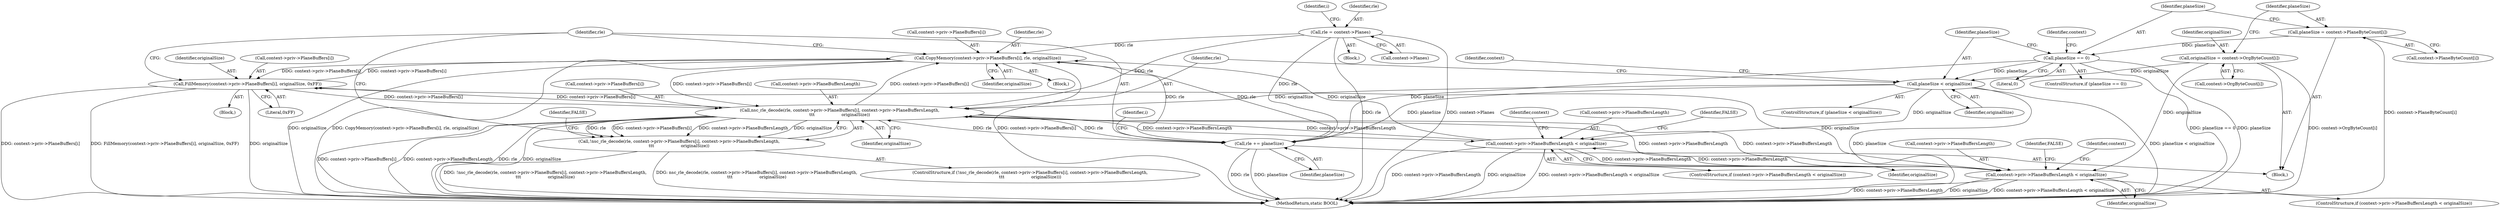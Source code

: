 digraph "0_FreeRDP_d1112c279bd1a327e8e4d0b5f371458bf2579659_2@API" {
"1000203" [label="(Call,CopyMemory(context->priv->PlaneBuffers[i], rle, originalSize))"];
"1000156" [label="(Call,FillMemory(context->priv->PlaneBuffers[i], originalSize, 0xFF))"];
"1000174" [label="(Call,nsc_rle_decode(rle, context->priv->PlaneBuffers[i], context->priv->PlaneBuffersLength,\n\t\t\t                    originalSize))"];
"1000213" [label="(Call,rle += planeSize)"];
"1000168" [label="(Call,planeSize < originalSize)"];
"1000142" [label="(Call,planeSize == 0)"];
"1000134" [label="(Call,planeSize = context->PlaneByteCount[i])"];
"1000127" [label="(Call,originalSize = context->OrgByteCount[i])"];
"1000112" [label="(Call,rle = context->Planes)"];
"1000203" [label="(Call,CopyMemory(context->priv->PlaneBuffers[i], rle, originalSize))"];
"1000194" [label="(Call,context->priv->PlaneBuffersLength < originalSize)"];
"1000147" [label="(Call,context->priv->PlaneBuffersLength < originalSize)"];
"1000173" [label="(Call,!nsc_rle_decode(rle, context->priv->PlaneBuffers[i], context->priv->PlaneBuffersLength,\n\t\t\t                    originalSize))"];
"1000142" [label="(Call,planeSize == 0)"];
"1000125" [label="(Identifier,i)"];
"1000102" [label="(Block,)"];
"1000204" [label="(Call,context->priv->PlaneBuffers[i])"];
"1000145" [label="(Block,)"];
"1000170" [label="(Identifier,originalSize)"];
"1000157" [label="(Call,context->priv->PlaneBuffers[i])"];
"1000197" [label="(Identifier,context)"];
"1000114" [label="(Call,context->Planes)"];
"1000136" [label="(Call,context->PlaneByteCount[i])"];
"1000167" [label="(ControlStructure,if (planeSize < originalSize))"];
"1000144" [label="(Literal,0)"];
"1000194" [label="(Call,context->priv->PlaneBuffersLength < originalSize)"];
"1000127" [label="(Call,originalSize = context->OrgByteCount[i])"];
"1000212" [label="(Identifier,originalSize)"];
"1000174" [label="(Call,nsc_rle_decode(rle, context->priv->PlaneBuffers[i], context->priv->PlaneBuffersLength,\n\t\t\t                    originalSize))"];
"1000119" [label="(Identifier,i)"];
"1000213" [label="(Call,rle += planeSize)"];
"1000113" [label="(Identifier,rle)"];
"1000141" [label="(ControlStructure,if (planeSize == 0))"];
"1000207" [label="(Identifier,context)"];
"1000193" [label="(ControlStructure,if (context->priv->PlaneBuffersLength < originalSize))"];
"1000135" [label="(Identifier,planeSize)"];
"1000173" [label="(Call,!nsc_rle_decode(rle, context->priv->PlaneBuffers[i], context->priv->PlaneBuffersLength,\n\t\t\t                    originalSize))"];
"1000129" [label="(Call,context->OrgByteCount[i])"];
"1000190" [label="(Identifier,FALSE)"];
"1000147" [label="(Call,context->priv->PlaneBuffersLength < originalSize)"];
"1000156" [label="(Call,FillMemory(context->priv->PlaneBuffers[i], originalSize, 0xFF))"];
"1000176" [label="(Call,context->priv->PlaneBuffers[i])"];
"1000168" [label="(Call,planeSize < originalSize)"];
"1000150" [label="(Identifier,context)"];
"1000211" [label="(Identifier,rle)"];
"1000112" [label="(Call,rle = context->Planes)"];
"1000200" [label="(Identifier,originalSize)"];
"1000128" [label="(Identifier,originalSize)"];
"1000165" [label="(Literal,0xFF)"];
"1000175" [label="(Identifier,rle)"];
"1000172" [label="(ControlStructure,if (!nsc_rle_decode(rle, context->priv->PlaneBuffers[i], context->priv->PlaneBuffersLength,\n\t\t\t                    originalSize)))"];
"1000192" [label="(Block,)"];
"1000183" [label="(Call,context->priv->PlaneBuffersLength)"];
"1000195" [label="(Call,context->priv->PlaneBuffersLength)"];
"1000218" [label="(MethodReturn,static BOOL)"];
"1000214" [label="(Identifier,rle)"];
"1000203" [label="(Call,CopyMemory(context->priv->PlaneBuffers[i], rle, originalSize))"];
"1000134" [label="(Call,planeSize = context->PlaneByteCount[i])"];
"1000148" [label="(Call,context->priv->PlaneBuffersLength)"];
"1000202" [label="(Identifier,FALSE)"];
"1000169" [label="(Identifier,planeSize)"];
"1000164" [label="(Identifier,originalSize)"];
"1000143" [label="(Identifier,planeSize)"];
"1000155" [label="(Identifier,FALSE)"];
"1000160" [label="(Identifier,context)"];
"1000126" [label="(Block,)"];
"1000146" [label="(ControlStructure,if (context->priv->PlaneBuffersLength < originalSize))"];
"1000215" [label="(Identifier,planeSize)"];
"1000153" [label="(Identifier,originalSize)"];
"1000188" [label="(Identifier,originalSize)"];
"1000203" -> "1000192"  [label="AST: "];
"1000203" -> "1000212"  [label="CFG: "];
"1000204" -> "1000203"  [label="AST: "];
"1000211" -> "1000203"  [label="AST: "];
"1000212" -> "1000203"  [label="AST: "];
"1000214" -> "1000203"  [label="CFG: "];
"1000203" -> "1000218"  [label="DDG: originalSize"];
"1000203" -> "1000218"  [label="DDG: CopyMemory(context->priv->PlaneBuffers[i], rle, originalSize)"];
"1000203" -> "1000218"  [label="DDG: context->priv->PlaneBuffers[i]"];
"1000203" -> "1000156"  [label="DDG: context->priv->PlaneBuffers[i]"];
"1000203" -> "1000174"  [label="DDG: context->priv->PlaneBuffers[i]"];
"1000156" -> "1000203"  [label="DDG: context->priv->PlaneBuffers[i]"];
"1000174" -> "1000203"  [label="DDG: context->priv->PlaneBuffers[i]"];
"1000213" -> "1000203"  [label="DDG: rle"];
"1000112" -> "1000203"  [label="DDG: rle"];
"1000194" -> "1000203"  [label="DDG: originalSize"];
"1000203" -> "1000213"  [label="DDG: rle"];
"1000156" -> "1000145"  [label="AST: "];
"1000156" -> "1000165"  [label="CFG: "];
"1000157" -> "1000156"  [label="AST: "];
"1000164" -> "1000156"  [label="AST: "];
"1000165" -> "1000156"  [label="AST: "];
"1000214" -> "1000156"  [label="CFG: "];
"1000156" -> "1000218"  [label="DDG: FillMemory(context->priv->PlaneBuffers[i], originalSize, 0xFF)"];
"1000156" -> "1000218"  [label="DDG: originalSize"];
"1000156" -> "1000218"  [label="DDG: context->priv->PlaneBuffers[i]"];
"1000174" -> "1000156"  [label="DDG: context->priv->PlaneBuffers[i]"];
"1000147" -> "1000156"  [label="DDG: originalSize"];
"1000156" -> "1000174"  [label="DDG: context->priv->PlaneBuffers[i]"];
"1000174" -> "1000173"  [label="AST: "];
"1000174" -> "1000188"  [label="CFG: "];
"1000175" -> "1000174"  [label="AST: "];
"1000176" -> "1000174"  [label="AST: "];
"1000183" -> "1000174"  [label="AST: "];
"1000188" -> "1000174"  [label="AST: "];
"1000173" -> "1000174"  [label="CFG: "];
"1000174" -> "1000218"  [label="DDG: originalSize"];
"1000174" -> "1000218"  [label="DDG: context->priv->PlaneBuffers[i]"];
"1000174" -> "1000218"  [label="DDG: context->priv->PlaneBuffersLength"];
"1000174" -> "1000218"  [label="DDG: rle"];
"1000174" -> "1000147"  [label="DDG: context->priv->PlaneBuffersLength"];
"1000174" -> "1000173"  [label="DDG: rle"];
"1000174" -> "1000173"  [label="DDG: context->priv->PlaneBuffers[i]"];
"1000174" -> "1000173"  [label="DDG: context->priv->PlaneBuffersLength"];
"1000174" -> "1000173"  [label="DDG: originalSize"];
"1000213" -> "1000174"  [label="DDG: rle"];
"1000112" -> "1000174"  [label="DDG: rle"];
"1000194" -> "1000174"  [label="DDG: context->priv->PlaneBuffersLength"];
"1000147" -> "1000174"  [label="DDG: context->priv->PlaneBuffersLength"];
"1000168" -> "1000174"  [label="DDG: originalSize"];
"1000174" -> "1000194"  [label="DDG: context->priv->PlaneBuffersLength"];
"1000174" -> "1000213"  [label="DDG: rle"];
"1000213" -> "1000126"  [label="AST: "];
"1000213" -> "1000215"  [label="CFG: "];
"1000214" -> "1000213"  [label="AST: "];
"1000215" -> "1000213"  [label="AST: "];
"1000125" -> "1000213"  [label="CFG: "];
"1000213" -> "1000218"  [label="DDG: planeSize"];
"1000213" -> "1000218"  [label="DDG: rle"];
"1000168" -> "1000213"  [label="DDG: planeSize"];
"1000142" -> "1000213"  [label="DDG: planeSize"];
"1000112" -> "1000213"  [label="DDG: rle"];
"1000168" -> "1000167"  [label="AST: "];
"1000168" -> "1000170"  [label="CFG: "];
"1000169" -> "1000168"  [label="AST: "];
"1000170" -> "1000168"  [label="AST: "];
"1000175" -> "1000168"  [label="CFG: "];
"1000197" -> "1000168"  [label="CFG: "];
"1000168" -> "1000218"  [label="DDG: planeSize"];
"1000168" -> "1000218"  [label="DDG: planeSize < originalSize"];
"1000142" -> "1000168"  [label="DDG: planeSize"];
"1000127" -> "1000168"  [label="DDG: originalSize"];
"1000168" -> "1000194"  [label="DDG: originalSize"];
"1000142" -> "1000141"  [label="AST: "];
"1000142" -> "1000144"  [label="CFG: "];
"1000143" -> "1000142"  [label="AST: "];
"1000144" -> "1000142"  [label="AST: "];
"1000150" -> "1000142"  [label="CFG: "];
"1000169" -> "1000142"  [label="CFG: "];
"1000142" -> "1000218"  [label="DDG: planeSize == 0"];
"1000142" -> "1000218"  [label="DDG: planeSize"];
"1000134" -> "1000142"  [label="DDG: planeSize"];
"1000134" -> "1000126"  [label="AST: "];
"1000134" -> "1000136"  [label="CFG: "];
"1000135" -> "1000134"  [label="AST: "];
"1000136" -> "1000134"  [label="AST: "];
"1000143" -> "1000134"  [label="CFG: "];
"1000134" -> "1000218"  [label="DDG: context->PlaneByteCount[i]"];
"1000127" -> "1000126"  [label="AST: "];
"1000127" -> "1000129"  [label="CFG: "];
"1000128" -> "1000127"  [label="AST: "];
"1000129" -> "1000127"  [label="AST: "];
"1000135" -> "1000127"  [label="CFG: "];
"1000127" -> "1000218"  [label="DDG: context->OrgByteCount[i]"];
"1000127" -> "1000147"  [label="DDG: originalSize"];
"1000112" -> "1000102"  [label="AST: "];
"1000112" -> "1000114"  [label="CFG: "];
"1000113" -> "1000112"  [label="AST: "];
"1000114" -> "1000112"  [label="AST: "];
"1000119" -> "1000112"  [label="CFG: "];
"1000112" -> "1000218"  [label="DDG: context->Planes"];
"1000112" -> "1000218"  [label="DDG: rle"];
"1000194" -> "1000193"  [label="AST: "];
"1000194" -> "1000200"  [label="CFG: "];
"1000195" -> "1000194"  [label="AST: "];
"1000200" -> "1000194"  [label="AST: "];
"1000202" -> "1000194"  [label="CFG: "];
"1000207" -> "1000194"  [label="CFG: "];
"1000194" -> "1000218"  [label="DDG: context->priv->PlaneBuffersLength < originalSize"];
"1000194" -> "1000218"  [label="DDG: context->priv->PlaneBuffersLength"];
"1000194" -> "1000218"  [label="DDG: originalSize"];
"1000194" -> "1000147"  [label="DDG: context->priv->PlaneBuffersLength"];
"1000147" -> "1000194"  [label="DDG: context->priv->PlaneBuffersLength"];
"1000147" -> "1000146"  [label="AST: "];
"1000147" -> "1000153"  [label="CFG: "];
"1000148" -> "1000147"  [label="AST: "];
"1000153" -> "1000147"  [label="AST: "];
"1000155" -> "1000147"  [label="CFG: "];
"1000160" -> "1000147"  [label="CFG: "];
"1000147" -> "1000218"  [label="DDG: context->priv->PlaneBuffersLength"];
"1000147" -> "1000218"  [label="DDG: originalSize"];
"1000147" -> "1000218"  [label="DDG: context->priv->PlaneBuffersLength < originalSize"];
"1000173" -> "1000172"  [label="AST: "];
"1000190" -> "1000173"  [label="CFG: "];
"1000214" -> "1000173"  [label="CFG: "];
"1000173" -> "1000218"  [label="DDG: !nsc_rle_decode(rle, context->priv->PlaneBuffers[i], context->priv->PlaneBuffersLength,\n\t\t\t                    originalSize)"];
"1000173" -> "1000218"  [label="DDG: nsc_rle_decode(rle, context->priv->PlaneBuffers[i], context->priv->PlaneBuffersLength,\n\t\t\t                    originalSize)"];
}
